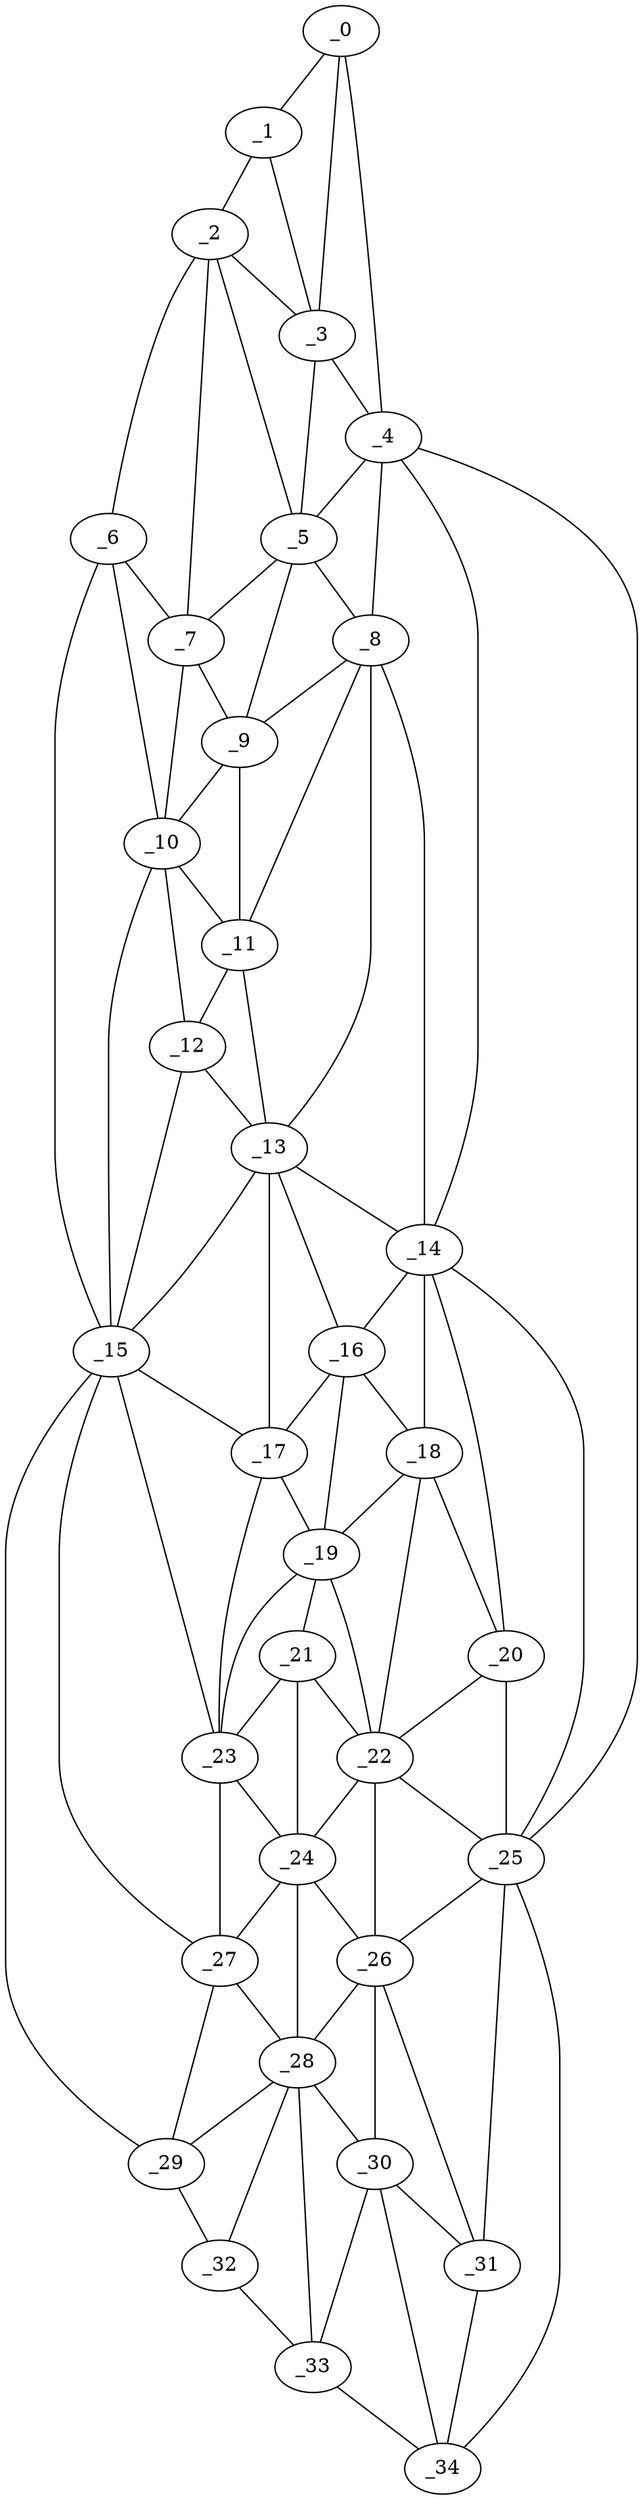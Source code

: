 graph "obj6__185.gxl" {
	_0	 [x=6,
		y=70];
	_1	 [x=10,
		y=55];
	_0 -- _1	 [valence=1];
	_3	 [x=17,
		y=75];
	_0 -- _3	 [valence=2];
	_4	 [x=32,
		y=84];
	_0 -- _4	 [valence=1];
	_2	 [x=16,
		y=50];
	_1 -- _2	 [valence=1];
	_1 -- _3	 [valence=1];
	_2 -- _3	 [valence=2];
	_5	 [x=37,
		y=72];
	_2 -- _5	 [valence=2];
	_6	 [x=40,
		y=44];
	_2 -- _6	 [valence=1];
	_7	 [x=40,
		y=54];
	_2 -- _7	 [valence=2];
	_3 -- _4	 [valence=2];
	_3 -- _5	 [valence=2];
	_4 -- _5	 [valence=2];
	_8	 [x=45,
		y=79];
	_4 -- _8	 [valence=2];
	_14	 [x=71,
		y=80];
	_4 -- _14	 [valence=2];
	_25	 [x=99,
		y=86];
	_4 -- _25	 [valence=1];
	_5 -- _7	 [valence=2];
	_5 -- _8	 [valence=2];
	_9	 [x=46,
		y=60];
	_5 -- _9	 [valence=2];
	_6 -- _7	 [valence=2];
	_10	 [x=55,
		y=47];
	_6 -- _10	 [valence=2];
	_15	 [x=72,
		y=47];
	_6 -- _15	 [valence=1];
	_7 -- _9	 [valence=1];
	_7 -- _10	 [valence=2];
	_8 -- _9	 [valence=1];
	_11	 [x=62,
		y=57];
	_8 -- _11	 [valence=2];
	_13	 [x=66,
		y=59];
	_8 -- _13	 [valence=1];
	_8 -- _14	 [valence=2];
	_9 -- _10	 [valence=2];
	_9 -- _11	 [valence=1];
	_10 -- _11	 [valence=2];
	_12	 [x=64,
		y=48];
	_10 -- _12	 [valence=2];
	_10 -- _15	 [valence=2];
	_11 -- _12	 [valence=2];
	_11 -- _13	 [valence=2];
	_12 -- _13	 [valence=2];
	_12 -- _15	 [valence=2];
	_13 -- _14	 [valence=2];
	_13 -- _15	 [valence=2];
	_16	 [x=73,
		y=67];
	_13 -- _16	 [valence=2];
	_17	 [x=77,
		y=51];
	_13 -- _17	 [valence=2];
	_14 -- _16	 [valence=2];
	_18	 [x=80,
		y=76];
	_14 -- _18	 [valence=2];
	_20	 [x=88,
		y=80];
	_14 -- _20	 [valence=1];
	_14 -- _25	 [valence=2];
	_15 -- _17	 [valence=2];
	_23	 [x=95,
		y=53];
	_15 -- _23	 [valence=1];
	_27	 [x=104,
		y=53];
	_15 -- _27	 [valence=1];
	_29	 [x=112,
		y=52];
	_15 -- _29	 [valence=1];
	_16 -- _17	 [valence=2];
	_16 -- _18	 [valence=2];
	_19	 [x=85,
		y=56];
	_16 -- _19	 [valence=1];
	_17 -- _19	 [valence=1];
	_17 -- _23	 [valence=2];
	_18 -- _19	 [valence=2];
	_18 -- _20	 [valence=1];
	_22	 [x=93,
		y=70];
	_18 -- _22	 [valence=2];
	_21	 [x=93,
		y=60];
	_19 -- _21	 [valence=2];
	_19 -- _22	 [valence=1];
	_19 -- _23	 [valence=1];
	_20 -- _22	 [valence=2];
	_20 -- _25	 [valence=2];
	_21 -- _22	 [valence=2];
	_21 -- _23	 [valence=2];
	_24	 [x=96,
		y=59];
	_21 -- _24	 [valence=2];
	_22 -- _24	 [valence=2];
	_22 -- _25	 [valence=1];
	_26	 [x=103,
		y=72];
	_22 -- _26	 [valence=1];
	_23 -- _24	 [valence=2];
	_23 -- _27	 [valence=2];
	_24 -- _26	 [valence=2];
	_24 -- _27	 [valence=2];
	_28	 [x=111,
		y=62];
	_24 -- _28	 [valence=2];
	_25 -- _26	 [valence=1];
	_31	 [x=115,
		y=79];
	_25 -- _31	 [valence=1];
	_34	 [x=123,
		y=76];
	_25 -- _34	 [valence=1];
	_26 -- _28	 [valence=2];
	_30	 [x=112,
		y=72];
	_26 -- _30	 [valence=2];
	_26 -- _31	 [valence=2];
	_27 -- _28	 [valence=2];
	_27 -- _29	 [valence=2];
	_28 -- _29	 [valence=2];
	_28 -- _30	 [valence=2];
	_32	 [x=120,
		y=55];
	_28 -- _32	 [valence=1];
	_33	 [x=123,
		y=63];
	_28 -- _33	 [valence=2];
	_29 -- _32	 [valence=1];
	_30 -- _31	 [valence=1];
	_30 -- _33	 [valence=1];
	_30 -- _34	 [valence=1];
	_31 -- _34	 [valence=2];
	_32 -- _33	 [valence=1];
	_33 -- _34	 [valence=1];
}
